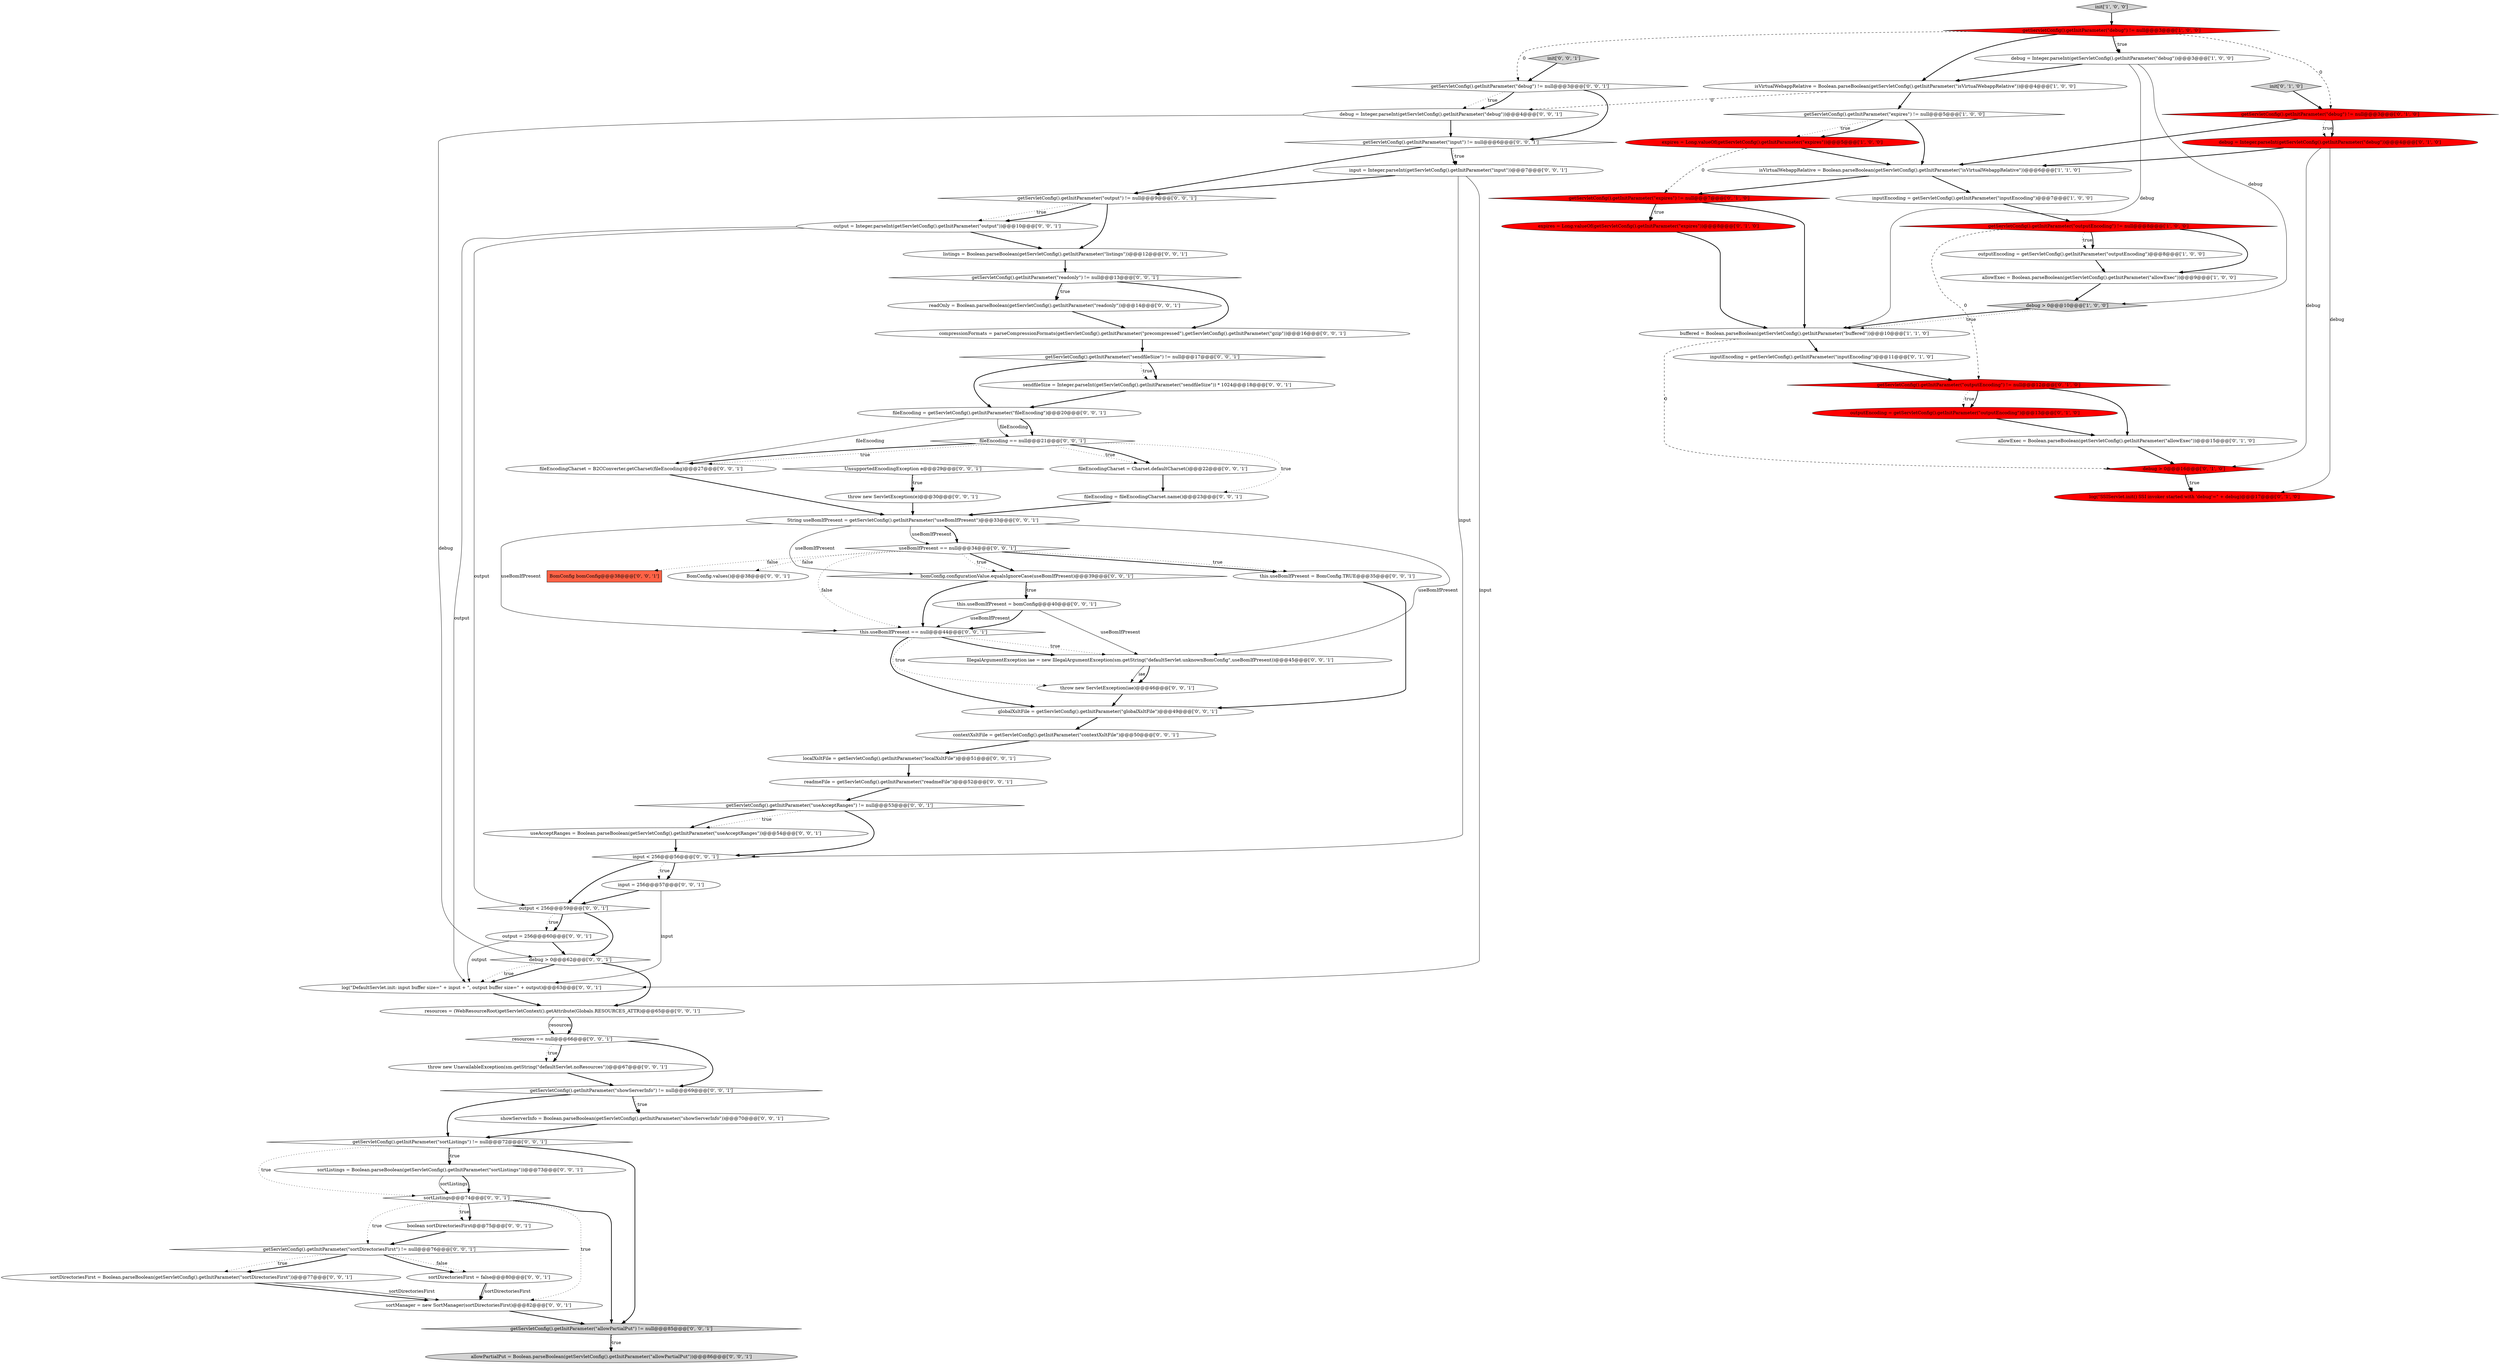 digraph {
73 [style = filled, label = "fileEncodingCharset = B2CConverter.getCharset(fileEncoding)@@@27@@@['0', '0', '1']", fillcolor = white, shape = ellipse image = "AAA0AAABBB3BBB"];
1 [style = filled, label = "debug > 0@@@10@@@['1', '0', '0']", fillcolor = lightgray, shape = diamond image = "AAA0AAABBB1BBB"];
32 [style = filled, label = "input < 256@@@56@@@['0', '0', '1']", fillcolor = white, shape = diamond image = "AAA0AAABBB3BBB"];
46 [style = filled, label = "fileEncoding = fileEncodingCharset.name()@@@23@@@['0', '0', '1']", fillcolor = white, shape = ellipse image = "AAA0AAABBB3BBB"];
14 [style = filled, label = "outputEncoding = getServletConfig().getInitParameter(\"outputEncoding\")@@@13@@@['0', '1', '0']", fillcolor = red, shape = ellipse image = "AAA1AAABBB2BBB"];
34 [style = filled, label = "debug = Integer.parseInt(getServletConfig().getInitParameter(\"debug\"))@@@4@@@['0', '0', '1']", fillcolor = white, shape = ellipse image = "AAA0AAABBB3BBB"];
78 [style = filled, label = "listings = Boolean.parseBoolean(getServletConfig().getInitParameter(\"listings\"))@@@12@@@['0', '0', '1']", fillcolor = white, shape = ellipse image = "AAA0AAABBB3BBB"];
42 [style = filled, label = "getServletConfig().getInitParameter(\"readonly\") != null@@@13@@@['0', '0', '1']", fillcolor = white, shape = diamond image = "AAA0AAABBB3BBB"];
17 [style = filled, label = "getServletConfig().getInitParameter(\"debug\") != null@@@3@@@['0', '1', '0']", fillcolor = red, shape = diamond image = "AAA1AAABBB2BBB"];
48 [style = filled, label = "output < 256@@@59@@@['0', '0', '1']", fillcolor = white, shape = diamond image = "AAA0AAABBB3BBB"];
35 [style = filled, label = "throw new ServletException(iae)@@@46@@@['0', '0', '1']", fillcolor = white, shape = ellipse image = "AAA0AAABBB3BBB"];
26 [style = filled, label = "output = Integer.parseInt(getServletConfig().getInitParameter(\"output\"))@@@10@@@['0', '0', '1']", fillcolor = white, shape = ellipse image = "AAA0AAABBB3BBB"];
27 [style = filled, label = "allowPartialPut = Boolean.parseBoolean(getServletConfig().getInitParameter(\"allowPartialPut\"))@@@86@@@['0', '0', '1']", fillcolor = lightgray, shape = ellipse image = "AAA0AAABBB3BBB"];
29 [style = filled, label = "contextXsltFile = getServletConfig().getInitParameter(\"contextXsltFile\")@@@50@@@['0', '0', '1']", fillcolor = white, shape = ellipse image = "AAA0AAABBB3BBB"];
41 [style = filled, label = "getServletConfig().getInitParameter(\"debug\") != null@@@3@@@['0', '0', '1']", fillcolor = white, shape = diamond image = "AAA0AAABBB3BBB"];
4 [style = filled, label = "buffered = Boolean.parseBoolean(getServletConfig().getInitParameter(\"buffered\"))@@@10@@@['1', '1', '0']", fillcolor = white, shape = ellipse image = "AAA0AAABBB1BBB"];
28 [style = filled, label = "output = 256@@@60@@@['0', '0', '1']", fillcolor = white, shape = ellipse image = "AAA0AAABBB3BBB"];
43 [style = filled, label = "localXsltFile = getServletConfig().getInitParameter(\"localXsltFile\")@@@51@@@['0', '0', '1']", fillcolor = white, shape = ellipse image = "AAA0AAABBB3BBB"];
11 [style = filled, label = "isVirtualWebappRelative = Boolean.parseBoolean(getServletConfig().getInitParameter(\"isVirtualWebappRelative\"))@@@4@@@['1', '0', '0']", fillcolor = white, shape = ellipse image = "AAA0AAABBB1BBB"];
49 [style = filled, label = "getServletConfig().getInitParameter(\"input\") != null@@@6@@@['0', '0', '1']", fillcolor = white, shape = diamond image = "AAA0AAABBB3BBB"];
3 [style = filled, label = "isVirtualWebappRelative = Boolean.parseBoolean(getServletConfig().getInitParameter(\"isVirtualWebappRelative\"))@@@6@@@['1', '1', '0']", fillcolor = white, shape = ellipse image = "AAA0AAABBB1BBB"];
20 [style = filled, label = "expires = Long.valueOf(getServletConfig().getInitParameter(\"expires\"))@@@8@@@['0', '1', '0']", fillcolor = red, shape = ellipse image = "AAA1AAABBB2BBB"];
51 [style = filled, label = "sortManager = new SortManager(sortDirectoriesFirst)@@@82@@@['0', '0', '1']", fillcolor = white, shape = ellipse image = "AAA0AAABBB3BBB"];
2 [style = filled, label = "debug = Integer.parseInt(getServletConfig().getInitParameter(\"debug\"))@@@3@@@['1', '0', '0']", fillcolor = white, shape = ellipse image = "AAA0AAABBB1BBB"];
54 [style = filled, label = "compressionFormats = parseCompressionFormats(getServletConfig().getInitParameter(\"precompressed\"),getServletConfig().getInitParameter(\"gzip\"))@@@16@@@['0', '0', '1']", fillcolor = white, shape = ellipse image = "AAA0AAABBB3BBB"];
60 [style = filled, label = "throw new UnavailableException(sm.getString(\"defaultServlet.noResources\"))@@@67@@@['0', '0', '1']", fillcolor = white, shape = ellipse image = "AAA0AAABBB3BBB"];
62 [style = filled, label = "getServletConfig().getInitParameter(\"sendfileSize\") != null@@@17@@@['0', '0', '1']", fillcolor = white, shape = diamond image = "AAA0AAABBB3BBB"];
74 [style = filled, label = "getServletConfig().getInitParameter(\"sortListings\") != null@@@72@@@['0', '0', '1']", fillcolor = white, shape = diamond image = "AAA0AAABBB3BBB"];
55 [style = filled, label = "debug > 0@@@62@@@['0', '0', '1']", fillcolor = white, shape = diamond image = "AAA0AAABBB3BBB"];
44 [style = filled, label = "readmeFile = getServletConfig().getInitParameter(\"readmeFile\")@@@52@@@['0', '0', '1']", fillcolor = white, shape = ellipse image = "AAA0AAABBB3BBB"];
13 [style = filled, label = "debug > 0@@@16@@@['0', '1', '0']", fillcolor = red, shape = diamond image = "AAA1AAABBB2BBB"];
45 [style = filled, label = "bomConfig.configurationValue.equalsIgnoreCase(useBomIfPresent)@@@39@@@['0', '0', '1']", fillcolor = white, shape = diamond image = "AAA0AAABBB3BBB"];
59 [style = filled, label = "IllegalArgumentException iae = new IllegalArgumentException(sm.getString(\"defaultServlet.unknownBomConfig\",useBomIfPresent))@@@45@@@['0', '0', '1']", fillcolor = white, shape = ellipse image = "AAA0AAABBB3BBB"];
77 [style = filled, label = "useAcceptRanges = Boolean.parseBoolean(getServletConfig().getInitParameter(\"useAcceptRanges\"))@@@54@@@['0', '0', '1']", fillcolor = white, shape = ellipse image = "AAA0AAABBB3BBB"];
21 [style = filled, label = "inputEncoding = getServletConfig().getInitParameter(\"inputEncoding\")@@@11@@@['0', '1', '0']", fillcolor = white, shape = ellipse image = "AAA0AAABBB2BBB"];
68 [style = filled, label = "globalXsltFile = getServletConfig().getInitParameter(\"globalXsltFile\")@@@49@@@['0', '0', '1']", fillcolor = white, shape = ellipse image = "AAA0AAABBB3BBB"];
9 [style = filled, label = "expires = Long.valueOf(getServletConfig().getInitParameter(\"expires\"))@@@5@@@['1', '0', '0']", fillcolor = red, shape = ellipse image = "AAA1AAABBB1BBB"];
15 [style = filled, label = "init['0', '1', '0']", fillcolor = lightgray, shape = diamond image = "AAA0AAABBB2BBB"];
30 [style = filled, label = "sendfileSize = Integer.parseInt(getServletConfig().getInitParameter(\"sendfileSize\")) * 1024@@@18@@@['0', '0', '1']", fillcolor = white, shape = ellipse image = "AAA0AAABBB3BBB"];
31 [style = filled, label = "input = Integer.parseInt(getServletConfig().getInitParameter(\"input\"))@@@7@@@['0', '0', '1']", fillcolor = white, shape = ellipse image = "AAA0AAABBB3BBB"];
12 [style = filled, label = "getServletConfig().getInitParameter(\"debug\") != null@@@3@@@['1', '0', '0']", fillcolor = red, shape = diamond image = "AAA1AAABBB1BBB"];
50 [style = filled, label = "resources == null@@@66@@@['0', '0', '1']", fillcolor = white, shape = diamond image = "AAA0AAABBB3BBB"];
64 [style = filled, label = "UnsupportedEncodingException e@@@29@@@['0', '0', '1']", fillcolor = white, shape = diamond image = "AAA0AAABBB3BBB"];
63 [style = filled, label = "useBomIfPresent == null@@@34@@@['0', '0', '1']", fillcolor = white, shape = diamond image = "AAA0AAABBB3BBB"];
38 [style = filled, label = "sortDirectoriesFirst = Boolean.parseBoolean(getServletConfig().getInitParameter(\"sortDirectoriesFirst\"))@@@77@@@['0', '0', '1']", fillcolor = white, shape = ellipse image = "AAA0AAABBB3BBB"];
52 [style = filled, label = "resources = (WebResourceRoot)getServletContext().getAttribute(Globals.RESOURCES_ATTR)@@@65@@@['0', '0', '1']", fillcolor = white, shape = ellipse image = "AAA0AAABBB3BBB"];
40 [style = filled, label = "throw new ServletException(e)@@@30@@@['0', '0', '1']", fillcolor = white, shape = ellipse image = "AAA0AAABBB3BBB"];
71 [style = filled, label = "getServletConfig().getInitParameter(\"output\") != null@@@9@@@['0', '0', '1']", fillcolor = white, shape = diamond image = "AAA0AAABBB3BBB"];
72 [style = filled, label = "BomConfig bomConfig@@@38@@@['0', '0', '1']", fillcolor = tomato, shape = box image = "AAA0AAABBB3BBB"];
67 [style = filled, label = "sortListings = Boolean.parseBoolean(getServletConfig().getInitParameter(\"sortListings\"))@@@73@@@['0', '0', '1']", fillcolor = white, shape = ellipse image = "AAA0AAABBB3BBB"];
6 [style = filled, label = "getServletConfig().getInitParameter(\"expires\") != null@@@5@@@['1', '0', '0']", fillcolor = white, shape = diamond image = "AAA0AAABBB1BBB"];
19 [style = filled, label = "getServletConfig().getInitParameter(\"expires\") != null@@@7@@@['0', '1', '0']", fillcolor = red, shape = diamond image = "AAA1AAABBB2BBB"];
33 [style = filled, label = "init['0', '0', '1']", fillcolor = lightgray, shape = diamond image = "AAA0AAABBB3BBB"];
53 [style = filled, label = "readOnly = Boolean.parseBoolean(getServletConfig().getInitParameter(\"readonly\"))@@@14@@@['0', '0', '1']", fillcolor = white, shape = ellipse image = "AAA0AAABBB3BBB"];
70 [style = filled, label = "getServletConfig().getInitParameter(\"allowPartialPut\") != null@@@85@@@['0', '0', '1']", fillcolor = lightgray, shape = diamond image = "AAA0AAABBB3BBB"];
75 [style = filled, label = "getServletConfig().getInitParameter(\"useAcceptRanges\") != null@@@53@@@['0', '0', '1']", fillcolor = white, shape = diamond image = "AAA0AAABBB3BBB"];
23 [style = filled, label = "debug = Integer.parseInt(getServletConfig().getInitParameter(\"debug\"))@@@4@@@['0', '1', '0']", fillcolor = red, shape = ellipse image = "AAA1AAABBB2BBB"];
69 [style = filled, label = "this.useBomIfPresent = BomConfig.TRUE@@@35@@@['0', '0', '1']", fillcolor = white, shape = ellipse image = "AAA0AAABBB3BBB"];
10 [style = filled, label = "getServletConfig().getInitParameter(\"outputEncoding\") != null@@@8@@@['1', '0', '0']", fillcolor = red, shape = diamond image = "AAA1AAABBB1BBB"];
76 [style = filled, label = "this.useBomIfPresent = bomConfig@@@40@@@['0', '0', '1']", fillcolor = white, shape = ellipse image = "AAA0AAABBB3BBB"];
39 [style = filled, label = "fileEncodingCharset = Charset.defaultCharset()@@@22@@@['0', '0', '1']", fillcolor = white, shape = ellipse image = "AAA0AAABBB3BBB"];
80 [style = filled, label = "boolean sortDirectoriesFirst@@@75@@@['0', '0', '1']", fillcolor = white, shape = ellipse image = "AAA0AAABBB3BBB"];
58 [style = filled, label = "this.useBomIfPresent == null@@@44@@@['0', '0', '1']", fillcolor = white, shape = diamond image = "AAA0AAABBB3BBB"];
37 [style = filled, label = "getServletConfig().getInitParameter(\"showServerInfo\") != null@@@69@@@['0', '0', '1']", fillcolor = white, shape = diamond image = "AAA0AAABBB3BBB"];
16 [style = filled, label = "log(\"SSIServlet.init() SSI invoker started with 'debug'=\" + debug)@@@17@@@['0', '1', '0']", fillcolor = red, shape = ellipse image = "AAA1AAABBB2BBB"];
7 [style = filled, label = "outputEncoding = getServletConfig().getInitParameter(\"outputEncoding\")@@@8@@@['1', '0', '0']", fillcolor = white, shape = ellipse image = "AAA0AAABBB1BBB"];
18 [style = filled, label = "getServletConfig().getInitParameter(\"outputEncoding\") != null@@@12@@@['0', '1', '0']", fillcolor = red, shape = diamond image = "AAA1AAABBB2BBB"];
24 [style = filled, label = "sortListings@@@74@@@['0', '0', '1']", fillcolor = white, shape = diamond image = "AAA0AAABBB3BBB"];
61 [style = filled, label = "input = 256@@@57@@@['0', '0', '1']", fillcolor = white, shape = ellipse image = "AAA0AAABBB3BBB"];
22 [style = filled, label = "allowExec = Boolean.parseBoolean(getServletConfig().getInitParameter(\"allowExec\"))@@@15@@@['0', '1', '0']", fillcolor = white, shape = ellipse image = "AAA0AAABBB2BBB"];
0 [style = filled, label = "init['1', '0', '0']", fillcolor = lightgray, shape = diamond image = "AAA0AAABBB1BBB"];
65 [style = filled, label = "log(\"DefaultServlet.init: input buffer size=\" + input + \", output buffer size=\" + output)@@@63@@@['0', '0', '1']", fillcolor = white, shape = ellipse image = "AAA0AAABBB3BBB"];
8 [style = filled, label = "allowExec = Boolean.parseBoolean(getServletConfig().getInitParameter(\"allowExec\"))@@@9@@@['1', '0', '0']", fillcolor = white, shape = ellipse image = "AAA0AAABBB1BBB"];
25 [style = filled, label = "fileEncoding = getServletConfig().getInitParameter(\"fileEncoding\")@@@20@@@['0', '0', '1']", fillcolor = white, shape = ellipse image = "AAA0AAABBB3BBB"];
79 [style = filled, label = "getServletConfig().getInitParameter(\"sortDirectoriesFirst\") != null@@@76@@@['0', '0', '1']", fillcolor = white, shape = diamond image = "AAA0AAABBB3BBB"];
5 [style = filled, label = "inputEncoding = getServletConfig().getInitParameter(\"inputEncoding\")@@@7@@@['1', '0', '0']", fillcolor = white, shape = ellipse image = "AAA0AAABBB1BBB"];
66 [style = filled, label = "BomConfig.values()@@@38@@@['0', '0', '1']", fillcolor = white, shape = ellipse image = "AAA0AAABBB3BBB"];
56 [style = filled, label = "fileEncoding == null@@@21@@@['0', '0', '1']", fillcolor = white, shape = diamond image = "AAA0AAABBB3BBB"];
57 [style = filled, label = "String useBomIfPresent = getServletConfig().getInitParameter(\"useBomIfPresent\")@@@33@@@['0', '0', '1']", fillcolor = white, shape = ellipse image = "AAA0AAABBB3BBB"];
47 [style = filled, label = "showServerInfo = Boolean.parseBoolean(getServletConfig().getInitParameter(\"showServerInfo\"))@@@70@@@['0', '0', '1']", fillcolor = white, shape = ellipse image = "AAA0AAABBB3BBB"];
36 [style = filled, label = "sortDirectoriesFirst = false@@@80@@@['0', '0', '1']", fillcolor = white, shape = ellipse image = "AAA0AAABBB3BBB"];
24->79 [style = dotted, label="true"];
6->3 [style = bold, label=""];
57->45 [style = solid, label="useBomIfPresent"];
26->48 [style = solid, label="output"];
36->51 [style = solid, label="sortDirectoriesFirst"];
24->80 [style = dotted, label="true"];
38->51 [style = bold, label=""];
2->4 [style = solid, label="debug"];
67->24 [style = solid, label="sortListings"];
12->17 [style = dashed, label="0"];
45->76 [style = bold, label=""];
53->54 [style = bold, label=""];
69->68 [style = bold, label=""];
78->42 [style = bold, label=""];
7->8 [style = bold, label=""];
21->18 [style = bold, label=""];
57->59 [style = solid, label="useBomIfPresent"];
59->35 [style = solid, label="iae"];
9->19 [style = dashed, label="0"];
74->67 [style = bold, label=""];
8->1 [style = bold, label=""];
12->2 [style = bold, label=""];
3->5 [style = bold, label=""];
15->17 [style = bold, label=""];
18->22 [style = bold, label=""];
47->74 [style = bold, label=""];
57->63 [style = bold, label=""];
10->8 [style = bold, label=""];
3->19 [style = bold, label=""];
31->32 [style = solid, label="input"];
74->70 [style = bold, label=""];
29->43 [style = bold, label=""];
10->7 [style = dotted, label="true"];
58->59 [style = bold, label=""];
24->80 [style = bold, label=""];
75->77 [style = bold, label=""];
43->44 [style = bold, label=""];
63->72 [style = dotted, label="false"];
28->55 [style = bold, label=""];
22->13 [style = bold, label=""];
10->18 [style = dashed, label="0"];
64->40 [style = bold, label=""];
32->61 [style = bold, label=""];
25->56 [style = solid, label="fileEncoding"];
5->10 [style = bold, label=""];
1->4 [style = bold, label=""];
62->30 [style = dotted, label="true"];
64->40 [style = dotted, label="true"];
23->16 [style = solid, label="debug"];
31->65 [style = solid, label="input"];
38->51 [style = solid, label="sortDirectoriesFirst"];
62->30 [style = bold, label=""];
19->20 [style = bold, label=""];
62->25 [style = bold, label=""];
50->37 [style = bold, label=""];
12->2 [style = dotted, label="true"];
12->11 [style = bold, label=""];
14->22 [style = bold, label=""];
4->21 [style = bold, label=""];
48->28 [style = dotted, label="true"];
54->62 [style = bold, label=""];
33->41 [style = bold, label=""];
52->50 [style = solid, label="resources"];
23->3 [style = bold, label=""];
41->49 [style = bold, label=""];
1->4 [style = dotted, label="true"];
63->69 [style = bold, label=""];
26->65 [style = solid, label="output"];
10->7 [style = bold, label=""];
13->16 [style = bold, label=""];
76->59 [style = solid, label="useBomIfPresent"];
23->13 [style = solid, label="debug"];
17->23 [style = dotted, label="true"];
37->74 [style = bold, label=""];
61->48 [style = bold, label=""];
80->79 [style = bold, label=""];
55->65 [style = bold, label=""];
49->71 [style = bold, label=""];
74->24 [style = dotted, label="true"];
49->31 [style = bold, label=""];
70->27 [style = bold, label=""];
59->35 [style = bold, label=""];
48->55 [style = bold, label=""];
32->48 [style = bold, label=""];
77->32 [style = bold, label=""];
68->29 [style = bold, label=""];
48->28 [style = bold, label=""];
71->78 [style = bold, label=""];
63->45 [style = bold, label=""];
37->47 [style = bold, label=""];
24->51 [style = dotted, label="true"];
56->39 [style = dotted, label="true"];
13->16 [style = dotted, label="true"];
36->51 [style = bold, label=""];
60->37 [style = bold, label=""];
61->65 [style = solid, label="input"];
39->46 [style = bold, label=""];
63->69 [style = dotted, label="true"];
58->59 [style = dotted, label="true"];
79->36 [style = dotted, label="false"];
57->63 [style = solid, label="useBomIfPresent"];
34->49 [style = bold, label=""];
45->76 [style = dotted, label="true"];
11->34 [style = dashed, label="0"];
0->12 [style = bold, label=""];
50->60 [style = dotted, label="true"];
24->70 [style = bold, label=""];
73->57 [style = bold, label=""];
32->61 [style = dotted, label="true"];
28->65 [style = solid, label="output"];
17->23 [style = bold, label=""];
42->53 [style = dotted, label="true"];
12->41 [style = dashed, label="0"];
71->26 [style = dotted, label="true"];
45->58 [style = bold, label=""];
41->34 [style = dotted, label="true"];
79->38 [style = bold, label=""];
50->60 [style = bold, label=""];
44->75 [style = bold, label=""];
65->52 [style = bold, label=""];
6->9 [style = dotted, label="true"];
56->73 [style = dotted, label="true"];
34->55 [style = solid, label="debug"];
56->39 [style = bold, label=""];
17->3 [style = bold, label=""];
9->3 [style = bold, label=""];
76->58 [style = solid, label="useBomIfPresent"];
26->78 [style = bold, label=""];
52->50 [style = bold, label=""];
55->52 [style = bold, label=""];
46->57 [style = bold, label=""];
63->66 [style = dotted, label="false"];
74->67 [style = dotted, label="true"];
2->11 [style = bold, label=""];
41->34 [style = bold, label=""];
71->26 [style = bold, label=""];
58->68 [style = bold, label=""];
56->73 [style = bold, label=""];
63->45 [style = dotted, label="true"];
25->56 [style = bold, label=""];
19->20 [style = dotted, label="true"];
35->68 [style = bold, label=""];
11->6 [style = bold, label=""];
63->58 [style = dotted, label="false"];
49->31 [style = dotted, label="true"];
2->1 [style = solid, label="debug"];
30->25 [style = bold, label=""];
25->73 [style = solid, label="fileEncoding"];
18->14 [style = dotted, label="true"];
58->35 [style = dotted, label="true"];
75->77 [style = dotted, label="true"];
40->57 [style = bold, label=""];
20->4 [style = bold, label=""];
31->71 [style = bold, label=""];
51->70 [style = bold, label=""];
75->32 [style = bold, label=""];
55->65 [style = dotted, label="true"];
79->36 [style = bold, label=""];
79->38 [style = dotted, label="true"];
37->47 [style = dotted, label="true"];
57->58 [style = solid, label="useBomIfPresent"];
56->46 [style = dotted, label="true"];
19->4 [style = bold, label=""];
67->24 [style = bold, label=""];
76->58 [style = bold, label=""];
6->9 [style = bold, label=""];
42->54 [style = bold, label=""];
4->13 [style = dashed, label="0"];
70->27 [style = dotted, label="true"];
18->14 [style = bold, label=""];
42->53 [style = bold, label=""];
}

